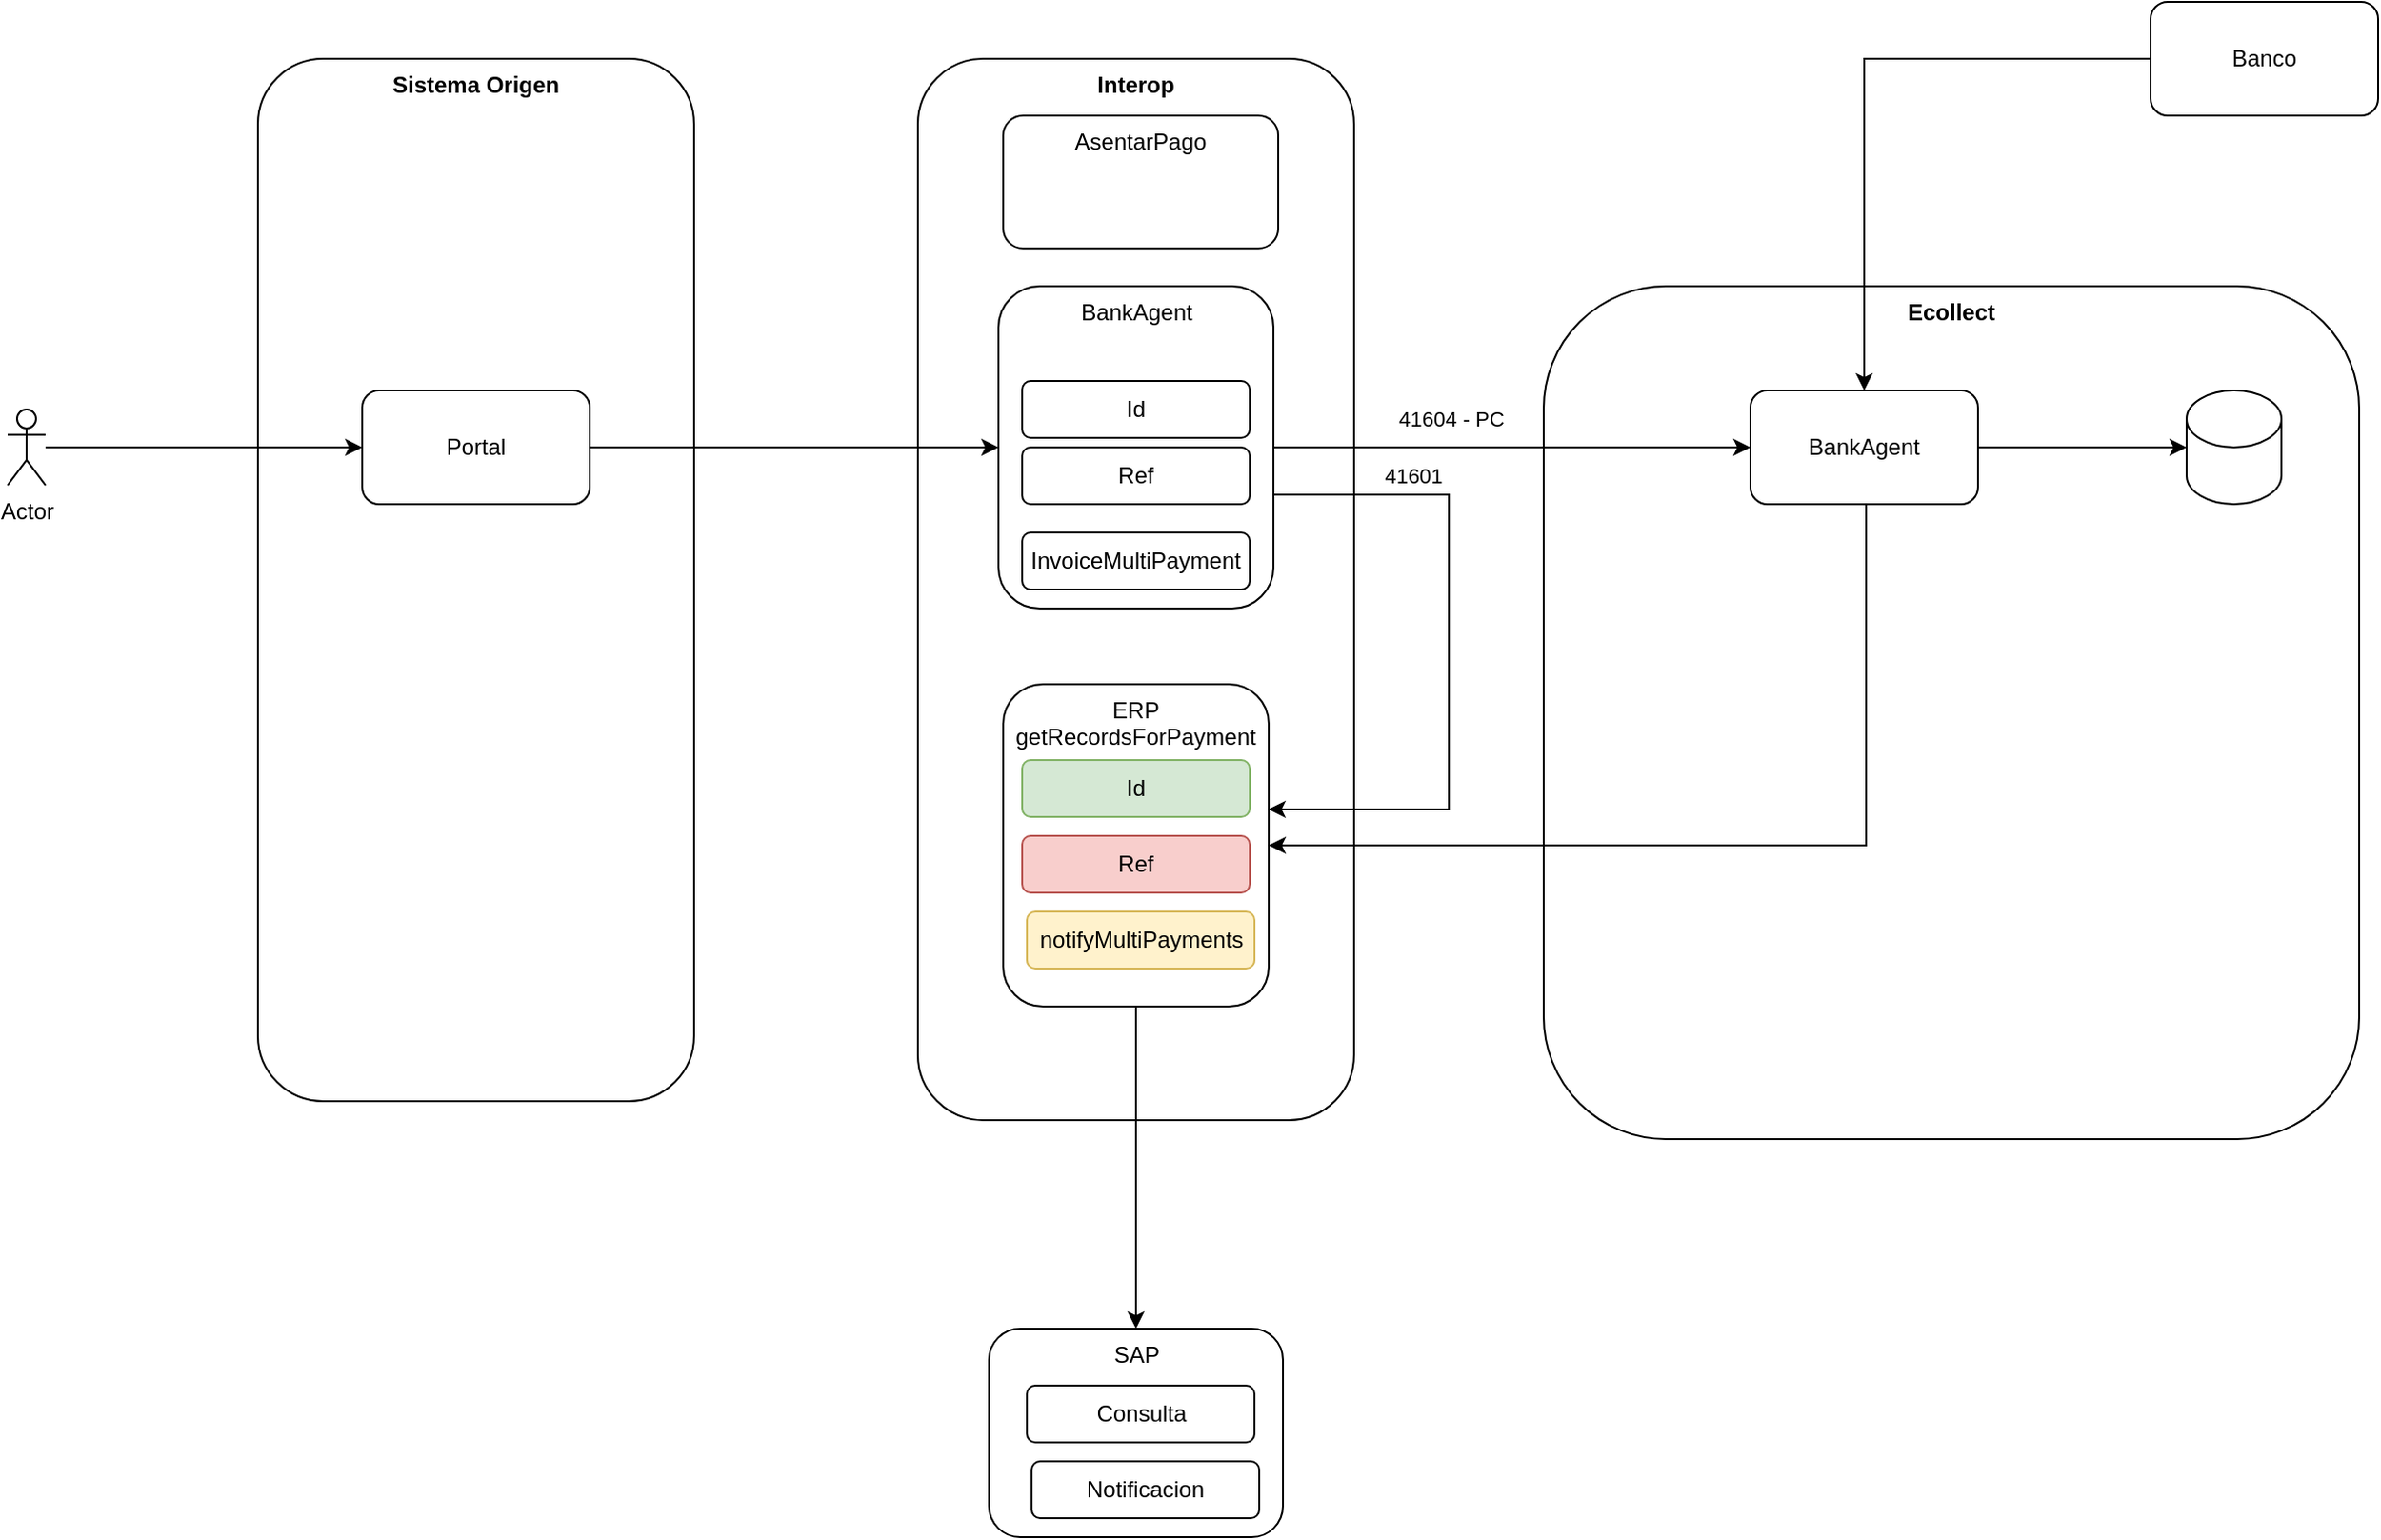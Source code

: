 <mxfile version="28.2.3">
  <diagram name="Page-1" id="sqAQPlWcpq5T3Crrjcin">
    <mxGraphModel dx="2537" dy="1876" grid="1" gridSize="10" guides="1" tooltips="1" connect="1" arrows="1" fold="1" page="1" pageScale="1" pageWidth="827" pageHeight="1169" math="0" shadow="0">
      <root>
        <mxCell id="0" />
        <mxCell id="1" parent="0" />
        <mxCell id="3F5eK62oKUuV28n4bGqt-1" value="Interop" style="rounded=1;whiteSpace=wrap;html=1;verticalAlign=top;fontStyle=1" vertex="1" parent="1">
          <mxGeometry x="-180" y="-70" width="230" height="560" as="geometry" />
        </mxCell>
        <mxCell id="3F5eK62oKUuV28n4bGqt-2" value="BankAgent" style="rounded=1;whiteSpace=wrap;html=1;verticalAlign=top;" vertex="1" parent="1">
          <mxGeometry x="-137.5" y="50" width="145" height="170" as="geometry" />
        </mxCell>
        <mxCell id="3F5eK62oKUuV28n4bGqt-3" value="Ecollect" style="rounded=1;whiteSpace=wrap;html=1;verticalAlign=top;fontStyle=1" vertex="1" parent="1">
          <mxGeometry x="150" y="50" width="430" height="450" as="geometry" />
        </mxCell>
        <mxCell id="3F5eK62oKUuV28n4bGqt-10" style="edgeStyle=orthogonalEdgeStyle;rounded=0;orthogonalLoop=1;jettySize=auto;html=1;" edge="1" parent="1" source="3F5eK62oKUuV28n4bGqt-4" target="3F5eK62oKUuV28n4bGqt-9">
          <mxGeometry relative="1" as="geometry" />
        </mxCell>
        <mxCell id="3F5eK62oKUuV28n4bGqt-4" value="BankAgent" style="rounded=1;whiteSpace=wrap;html=1;" vertex="1" parent="1">
          <mxGeometry x="259" y="105" width="120" height="60" as="geometry" />
        </mxCell>
        <mxCell id="3F5eK62oKUuV28n4bGqt-17" value="" style="edgeStyle=orthogonalEdgeStyle;rounded=0;orthogonalLoop=1;jettySize=auto;html=1;" edge="1" parent="1" source="3F5eK62oKUuV28n4bGqt-6" target="3F5eK62oKUuV28n4bGqt-16">
          <mxGeometry relative="1" as="geometry" />
        </mxCell>
        <mxCell id="3F5eK62oKUuV28n4bGqt-6" value="ERP getRecordsForPayment" style="rounded=1;whiteSpace=wrap;html=1;verticalAlign=top;" vertex="1" parent="1">
          <mxGeometry x="-135" y="260" width="140" height="170" as="geometry" />
        </mxCell>
        <mxCell id="3F5eK62oKUuV28n4bGqt-7" style="edgeStyle=orthogonalEdgeStyle;rounded=0;orthogonalLoop=1;jettySize=auto;html=1;entryX=0.999;entryY=0.388;entryDx=0;entryDy=0;entryPerimeter=0;exitX=1;exitY=0.5;exitDx=0;exitDy=0;" edge="1" parent="1" source="3F5eK62oKUuV28n4bGqt-2" target="3F5eK62oKUuV28n4bGqt-6">
          <mxGeometry relative="1" as="geometry">
            <Array as="points">
              <mxPoint x="8" y="160" />
              <mxPoint x="100" y="160" />
              <mxPoint x="100" y="326" />
            </Array>
          </mxGeometry>
        </mxCell>
        <mxCell id="3F5eK62oKUuV28n4bGqt-27" value="41601" style="edgeLabel;html=1;align=center;verticalAlign=middle;resizable=0;points=[];" vertex="1" connectable="0" parent="3F5eK62oKUuV28n4bGqt-7">
          <mxGeometry x="-0.675" y="3" relative="1" as="geometry">
            <mxPoint x="37" y="-7" as="offset" />
          </mxGeometry>
        </mxCell>
        <mxCell id="3F5eK62oKUuV28n4bGqt-9" value="" style="shape=cylinder3;whiteSpace=wrap;html=1;boundedLbl=1;backgroundOutline=1;size=15;" vertex="1" parent="1">
          <mxGeometry x="489" y="105" width="50" height="60" as="geometry" />
        </mxCell>
        <mxCell id="3F5eK62oKUuV28n4bGqt-11" value="Sistema Origen" style="rounded=1;whiteSpace=wrap;html=1;verticalAlign=top;fontStyle=1" vertex="1" parent="1">
          <mxGeometry x="-528" y="-70" width="230" height="550" as="geometry" />
        </mxCell>
        <mxCell id="3F5eK62oKUuV28n4bGqt-13" style="edgeStyle=orthogonalEdgeStyle;rounded=0;orthogonalLoop=1;jettySize=auto;html=1;entryX=0;entryY=0.5;entryDx=0;entryDy=0;" edge="1" parent="1" source="3F5eK62oKUuV28n4bGqt-12" target="3F5eK62oKUuV28n4bGqt-2">
          <mxGeometry relative="1" as="geometry" />
        </mxCell>
        <mxCell id="3F5eK62oKUuV28n4bGqt-12" value="Portal" style="rounded=1;whiteSpace=wrap;html=1;" vertex="1" parent="1">
          <mxGeometry x="-473" y="105" width="120" height="60" as="geometry" />
        </mxCell>
        <mxCell id="3F5eK62oKUuV28n4bGqt-15" style="edgeStyle=orthogonalEdgeStyle;rounded=0;orthogonalLoop=1;jettySize=auto;html=1;" edge="1" parent="1" source="3F5eK62oKUuV28n4bGqt-14" target="3F5eK62oKUuV28n4bGqt-12">
          <mxGeometry relative="1" as="geometry" />
        </mxCell>
        <mxCell id="3F5eK62oKUuV28n4bGqt-14" value="Actor" style="shape=umlActor;verticalLabelPosition=bottom;verticalAlign=top;html=1;outlineConnect=0;" vertex="1" parent="1">
          <mxGeometry x="-660" y="115" width="20" height="40" as="geometry" />
        </mxCell>
        <mxCell id="3F5eK62oKUuV28n4bGqt-16" value="SAP" style="whiteSpace=wrap;html=1;rounded=1;verticalAlign=top;" vertex="1" parent="1">
          <mxGeometry x="-142.5" y="600" width="155" height="110" as="geometry" />
        </mxCell>
        <mxCell id="3F5eK62oKUuV28n4bGqt-18" value="Id" style="rounded=1;whiteSpace=wrap;html=1;fillColor=#d5e8d4;strokeColor=#82b366;" vertex="1" parent="1">
          <mxGeometry x="-125" y="300" width="120" height="30" as="geometry" />
        </mxCell>
        <mxCell id="3F5eK62oKUuV28n4bGqt-19" value="Ref" style="rounded=1;whiteSpace=wrap;html=1;fillColor=#f8cecc;strokeColor=#b85450;" vertex="1" parent="1">
          <mxGeometry x="-125" y="340" width="120" height="30" as="geometry" />
        </mxCell>
        <mxCell id="3F5eK62oKUuV28n4bGqt-20" value="Id" style="rounded=1;whiteSpace=wrap;html=1;" vertex="1" parent="1">
          <mxGeometry x="-125" y="100" width="120" height="30" as="geometry" />
        </mxCell>
        <mxCell id="3F5eK62oKUuV28n4bGqt-21" value="Ref" style="rounded=1;whiteSpace=wrap;html=1;" vertex="1" parent="1">
          <mxGeometry x="-125" y="135" width="120" height="30" as="geometry" />
        </mxCell>
        <mxCell id="3F5eK62oKUuV28n4bGqt-22" value="InvoiceMultiPayment" style="rounded=1;whiteSpace=wrap;html=1;" vertex="1" parent="1">
          <mxGeometry x="-125" y="180" width="120" height="30" as="geometry" />
        </mxCell>
        <mxCell id="3F5eK62oKUuV28n4bGqt-23" value="AsentarPago" style="rounded=1;whiteSpace=wrap;html=1;verticalAlign=top;" vertex="1" parent="1">
          <mxGeometry x="-135" y="-40" width="145" height="70" as="geometry" />
        </mxCell>
        <mxCell id="3F5eK62oKUuV28n4bGqt-24" value="Consulta" style="rounded=1;whiteSpace=wrap;html=1;" vertex="1" parent="1">
          <mxGeometry x="-122.5" y="630" width="120" height="30" as="geometry" />
        </mxCell>
        <mxCell id="3F5eK62oKUuV28n4bGqt-25" value="Notificacion" style="rounded=1;whiteSpace=wrap;html=1;" vertex="1" parent="1">
          <mxGeometry x="-120" y="670" width="120" height="30" as="geometry" />
        </mxCell>
        <mxCell id="3F5eK62oKUuV28n4bGqt-26" value="notifyMultiPayments" style="rounded=1;whiteSpace=wrap;html=1;fillColor=#fff2cc;strokeColor=#d6b656;" vertex="1" parent="1">
          <mxGeometry x="-122.5" y="380" width="120" height="30" as="geometry" />
        </mxCell>
        <mxCell id="3F5eK62oKUuV28n4bGqt-8" style="edgeStyle=orthogonalEdgeStyle;rounded=0;orthogonalLoop=1;jettySize=auto;html=1;entryX=1;entryY=0.5;entryDx=0;entryDy=0;" edge="1" parent="1" source="3F5eK62oKUuV28n4bGqt-4" target="3F5eK62oKUuV28n4bGqt-6">
          <mxGeometry relative="1" as="geometry">
            <Array as="points">
              <mxPoint x="320" y="345" />
            </Array>
          </mxGeometry>
        </mxCell>
        <mxCell id="3F5eK62oKUuV28n4bGqt-28" style="edgeStyle=orthogonalEdgeStyle;rounded=0;orthogonalLoop=1;jettySize=auto;html=1;" edge="1" parent="1" source="3F5eK62oKUuV28n4bGqt-2" target="3F5eK62oKUuV28n4bGqt-4">
          <mxGeometry relative="1" as="geometry" />
        </mxCell>
        <mxCell id="3F5eK62oKUuV28n4bGqt-29" value="41604 - PC" style="edgeLabel;html=1;align=center;verticalAlign=middle;resizable=0;points=[];" vertex="1" connectable="0" parent="3F5eK62oKUuV28n4bGqt-28">
          <mxGeometry x="-0.352" y="4" relative="1" as="geometry">
            <mxPoint x="12" y="-11" as="offset" />
          </mxGeometry>
        </mxCell>
        <mxCell id="3F5eK62oKUuV28n4bGqt-31" style="edgeStyle=orthogonalEdgeStyle;rounded=0;orthogonalLoop=1;jettySize=auto;html=1;" edge="1" parent="1" source="3F5eK62oKUuV28n4bGqt-30" target="3F5eK62oKUuV28n4bGqt-4">
          <mxGeometry relative="1" as="geometry">
            <Array as="points">
              <mxPoint x="319" y="-70" />
            </Array>
          </mxGeometry>
        </mxCell>
        <mxCell id="3F5eK62oKUuV28n4bGqt-30" value="Banco" style="rounded=1;whiteSpace=wrap;html=1;" vertex="1" parent="1">
          <mxGeometry x="470" y="-100" width="120" height="60" as="geometry" />
        </mxCell>
      </root>
    </mxGraphModel>
  </diagram>
</mxfile>
